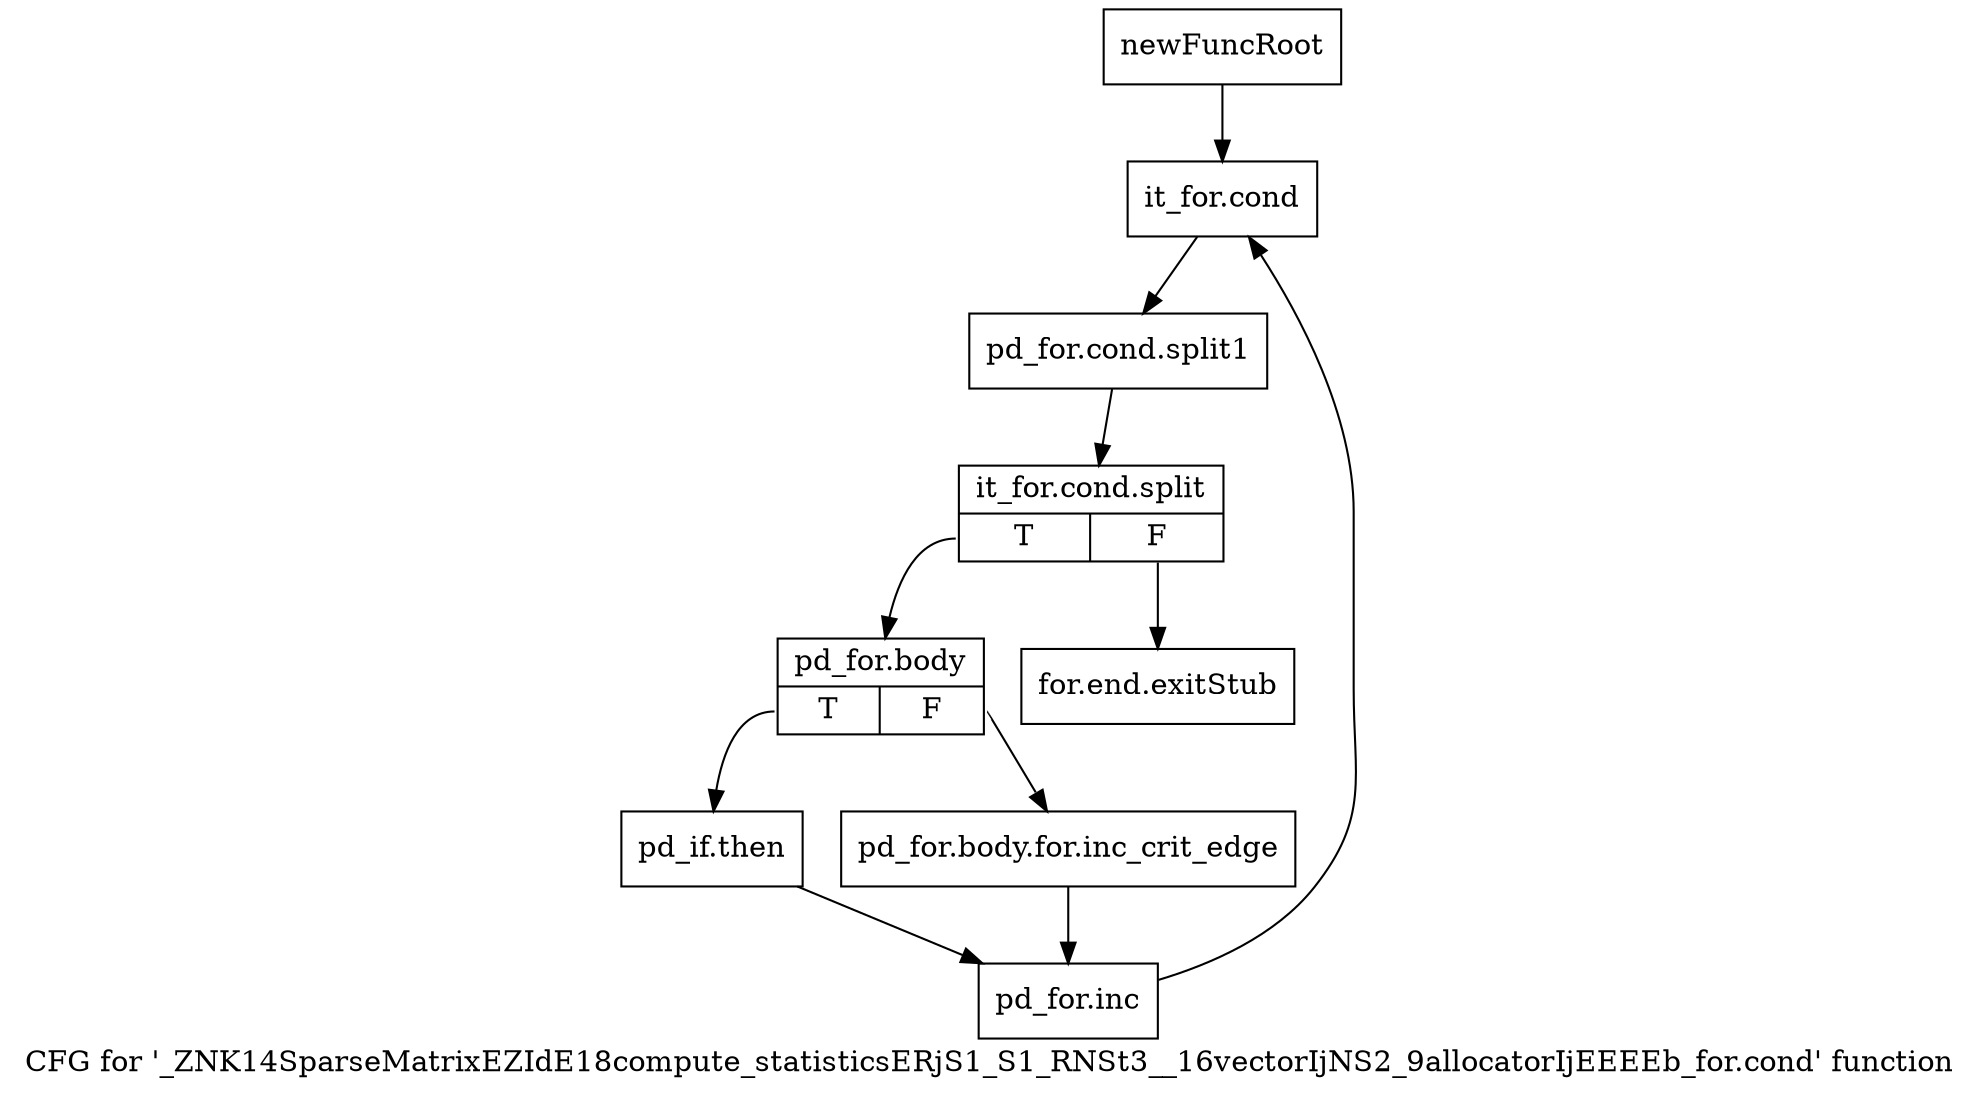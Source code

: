 digraph "CFG for '_ZNK14SparseMatrixEZIdE18compute_statisticsERjS1_S1_RNSt3__16vectorIjNS2_9allocatorIjEEEEb_for.cond' function" {
	label="CFG for '_ZNK14SparseMatrixEZIdE18compute_statisticsERjS1_S1_RNSt3__16vectorIjNS2_9allocatorIjEEEEb_for.cond' function";

	Node0x96ebd90 [shape=record,label="{newFuncRoot}"];
	Node0x96ebd90 -> Node0x96ebe30;
	Node0x96ebde0 [shape=record,label="{for.end.exitStub}"];
	Node0x96ebe30 [shape=record,label="{it_for.cond}"];
	Node0x96ebe30 -> Node0xab16f10;
	Node0xab16f10 [shape=record,label="{pd_for.cond.split1}"];
	Node0xab16f10 -> Node0xab17050;
	Node0xab17050 [shape=record,label="{it_for.cond.split|{<s0>T|<s1>F}}"];
	Node0xab17050:s0 -> Node0x96ebe80;
	Node0xab17050:s1 -> Node0x96ebde0;
	Node0x96ebe80 [shape=record,label="{pd_for.body|{<s0>T|<s1>F}}"];
	Node0x96ebe80:s0 -> Node0x96ebf20;
	Node0x96ebe80:s1 -> Node0x96ebed0;
	Node0x96ebed0 [shape=record,label="{pd_for.body.for.inc_crit_edge}"];
	Node0x96ebed0 -> Node0x96ebf70;
	Node0x96ebf20 [shape=record,label="{pd_if.then}"];
	Node0x96ebf20 -> Node0x96ebf70;
	Node0x96ebf70 [shape=record,label="{pd_for.inc}"];
	Node0x96ebf70 -> Node0x96ebe30;
}
